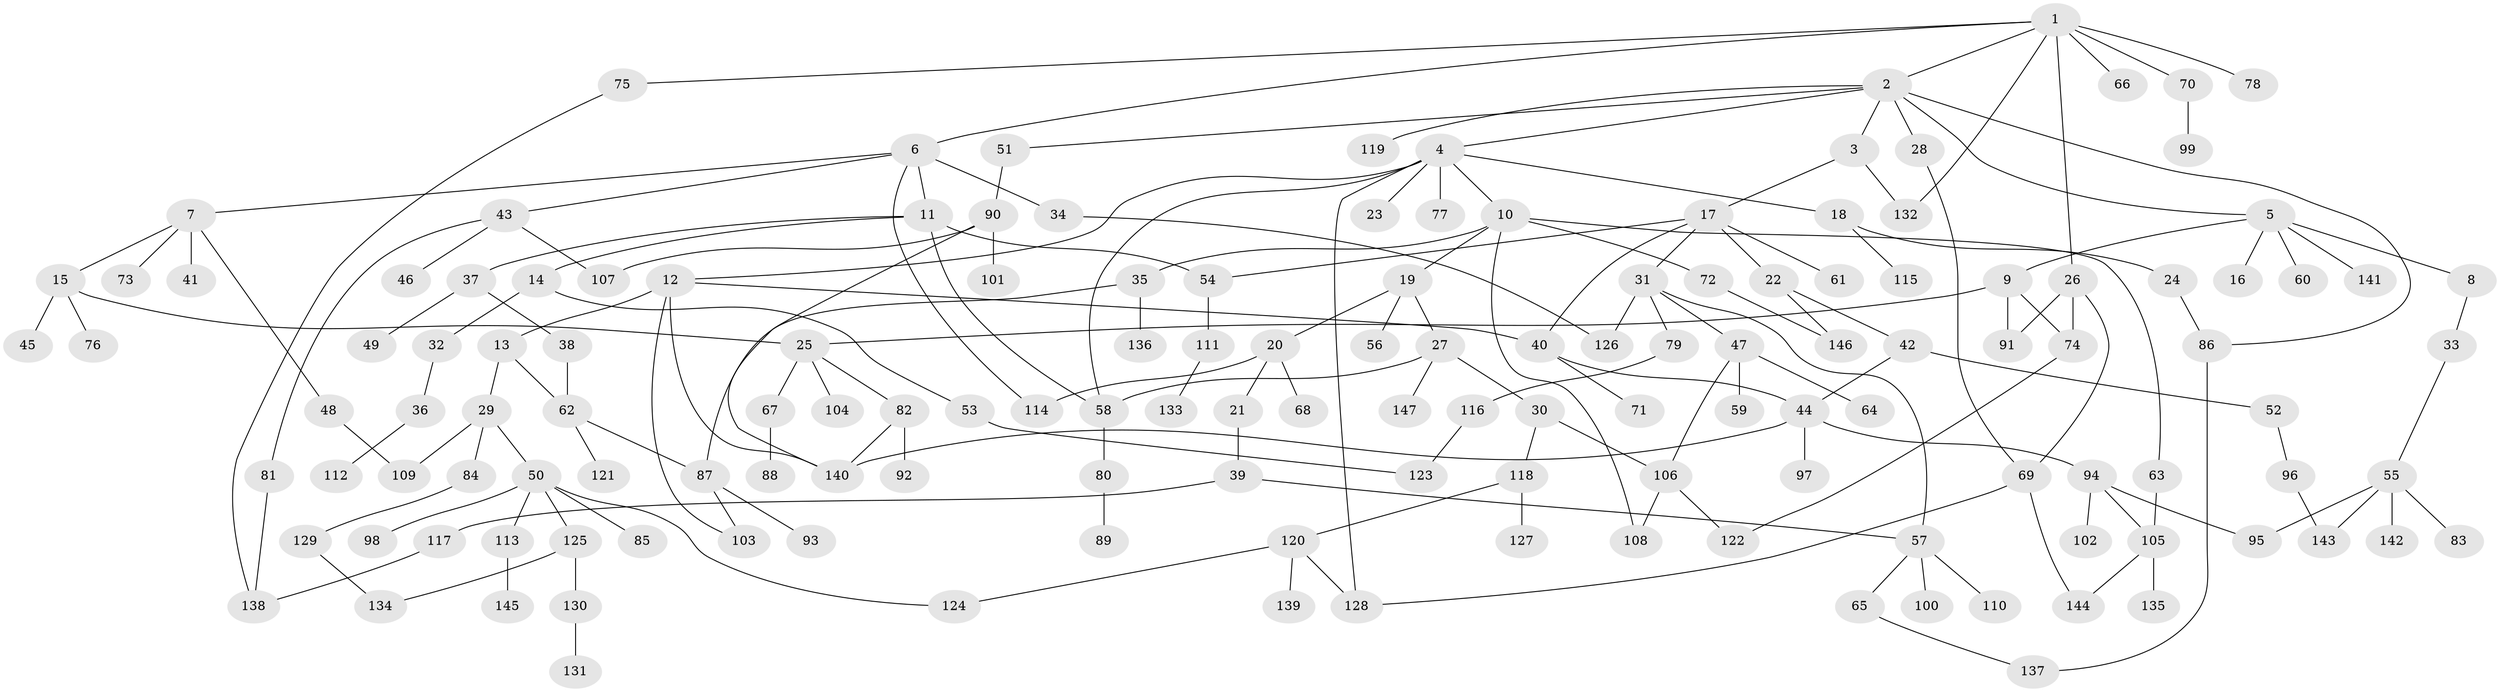 // coarse degree distribution, {3: 0.2696629213483146, 4: 0.1348314606741573, 5: 0.06741573033707865, 2: 0.2808988764044944, 7: 0.033707865168539325, 1: 0.19101123595505617, 6: 0.02247191011235955}
// Generated by graph-tools (version 1.1) at 2025/36/03/04/25 23:36:03]
// undirected, 147 vertices, 184 edges
graph export_dot {
  node [color=gray90,style=filled];
  1;
  2;
  3;
  4;
  5;
  6;
  7;
  8;
  9;
  10;
  11;
  12;
  13;
  14;
  15;
  16;
  17;
  18;
  19;
  20;
  21;
  22;
  23;
  24;
  25;
  26;
  27;
  28;
  29;
  30;
  31;
  32;
  33;
  34;
  35;
  36;
  37;
  38;
  39;
  40;
  41;
  42;
  43;
  44;
  45;
  46;
  47;
  48;
  49;
  50;
  51;
  52;
  53;
  54;
  55;
  56;
  57;
  58;
  59;
  60;
  61;
  62;
  63;
  64;
  65;
  66;
  67;
  68;
  69;
  70;
  71;
  72;
  73;
  74;
  75;
  76;
  77;
  78;
  79;
  80;
  81;
  82;
  83;
  84;
  85;
  86;
  87;
  88;
  89;
  90;
  91;
  92;
  93;
  94;
  95;
  96;
  97;
  98;
  99;
  100;
  101;
  102;
  103;
  104;
  105;
  106;
  107;
  108;
  109;
  110;
  111;
  112;
  113;
  114;
  115;
  116;
  117;
  118;
  119;
  120;
  121;
  122;
  123;
  124;
  125;
  126;
  127;
  128;
  129;
  130;
  131;
  132;
  133;
  134;
  135;
  136;
  137;
  138;
  139;
  140;
  141;
  142;
  143;
  144;
  145;
  146;
  147;
  1 -- 2;
  1 -- 6;
  1 -- 26;
  1 -- 66;
  1 -- 70;
  1 -- 75;
  1 -- 78;
  1 -- 132;
  2 -- 3;
  2 -- 4;
  2 -- 5;
  2 -- 28;
  2 -- 51;
  2 -- 119;
  2 -- 86;
  3 -- 17;
  3 -- 132;
  4 -- 10;
  4 -- 12;
  4 -- 18;
  4 -- 23;
  4 -- 77;
  4 -- 128;
  4 -- 58;
  5 -- 8;
  5 -- 9;
  5 -- 16;
  5 -- 60;
  5 -- 141;
  6 -- 7;
  6 -- 11;
  6 -- 34;
  6 -- 43;
  6 -- 114;
  7 -- 15;
  7 -- 41;
  7 -- 48;
  7 -- 73;
  8 -- 33;
  9 -- 91;
  9 -- 25;
  9 -- 74;
  10 -- 19;
  10 -- 35;
  10 -- 63;
  10 -- 72;
  10 -- 108;
  11 -- 14;
  11 -- 37;
  11 -- 58;
  11 -- 54;
  12 -- 13;
  12 -- 40;
  12 -- 103;
  12 -- 140;
  13 -- 29;
  13 -- 62;
  14 -- 32;
  14 -- 53;
  15 -- 25;
  15 -- 45;
  15 -- 76;
  17 -- 22;
  17 -- 31;
  17 -- 54;
  17 -- 61;
  17 -- 40;
  18 -- 24;
  18 -- 115;
  19 -- 20;
  19 -- 27;
  19 -- 56;
  20 -- 21;
  20 -- 68;
  20 -- 114;
  21 -- 39;
  22 -- 42;
  22 -- 146;
  24 -- 86;
  25 -- 67;
  25 -- 82;
  25 -- 104;
  26 -- 74;
  26 -- 91;
  26 -- 69;
  27 -- 30;
  27 -- 147;
  27 -- 58;
  28 -- 69;
  29 -- 50;
  29 -- 84;
  29 -- 109;
  30 -- 118;
  30 -- 106;
  31 -- 47;
  31 -- 79;
  31 -- 126;
  31 -- 57;
  32 -- 36;
  33 -- 55;
  34 -- 126;
  35 -- 136;
  35 -- 87;
  36 -- 112;
  37 -- 38;
  37 -- 49;
  38 -- 62;
  39 -- 57;
  39 -- 117;
  40 -- 44;
  40 -- 71;
  42 -- 52;
  42 -- 44;
  43 -- 46;
  43 -- 81;
  43 -- 107;
  44 -- 94;
  44 -- 97;
  44 -- 140;
  47 -- 59;
  47 -- 64;
  47 -- 106;
  48 -- 109;
  50 -- 85;
  50 -- 98;
  50 -- 113;
  50 -- 124;
  50 -- 125;
  51 -- 90;
  52 -- 96;
  53 -- 123;
  54 -- 111;
  55 -- 83;
  55 -- 142;
  55 -- 143;
  55 -- 95;
  57 -- 65;
  57 -- 100;
  57 -- 110;
  58 -- 80;
  62 -- 87;
  62 -- 121;
  63 -- 105;
  65 -- 137;
  67 -- 88;
  69 -- 144;
  69 -- 128;
  70 -- 99;
  72 -- 146;
  74 -- 122;
  75 -- 138;
  79 -- 116;
  80 -- 89;
  81 -- 138;
  82 -- 92;
  82 -- 140;
  84 -- 129;
  86 -- 137;
  87 -- 93;
  87 -- 103;
  90 -- 101;
  90 -- 107;
  90 -- 140;
  94 -- 95;
  94 -- 102;
  94 -- 105;
  96 -- 143;
  105 -- 135;
  105 -- 144;
  106 -- 122;
  106 -- 108;
  111 -- 133;
  113 -- 145;
  116 -- 123;
  117 -- 138;
  118 -- 120;
  118 -- 127;
  120 -- 139;
  120 -- 128;
  120 -- 124;
  125 -- 130;
  125 -- 134;
  129 -- 134;
  130 -- 131;
}
